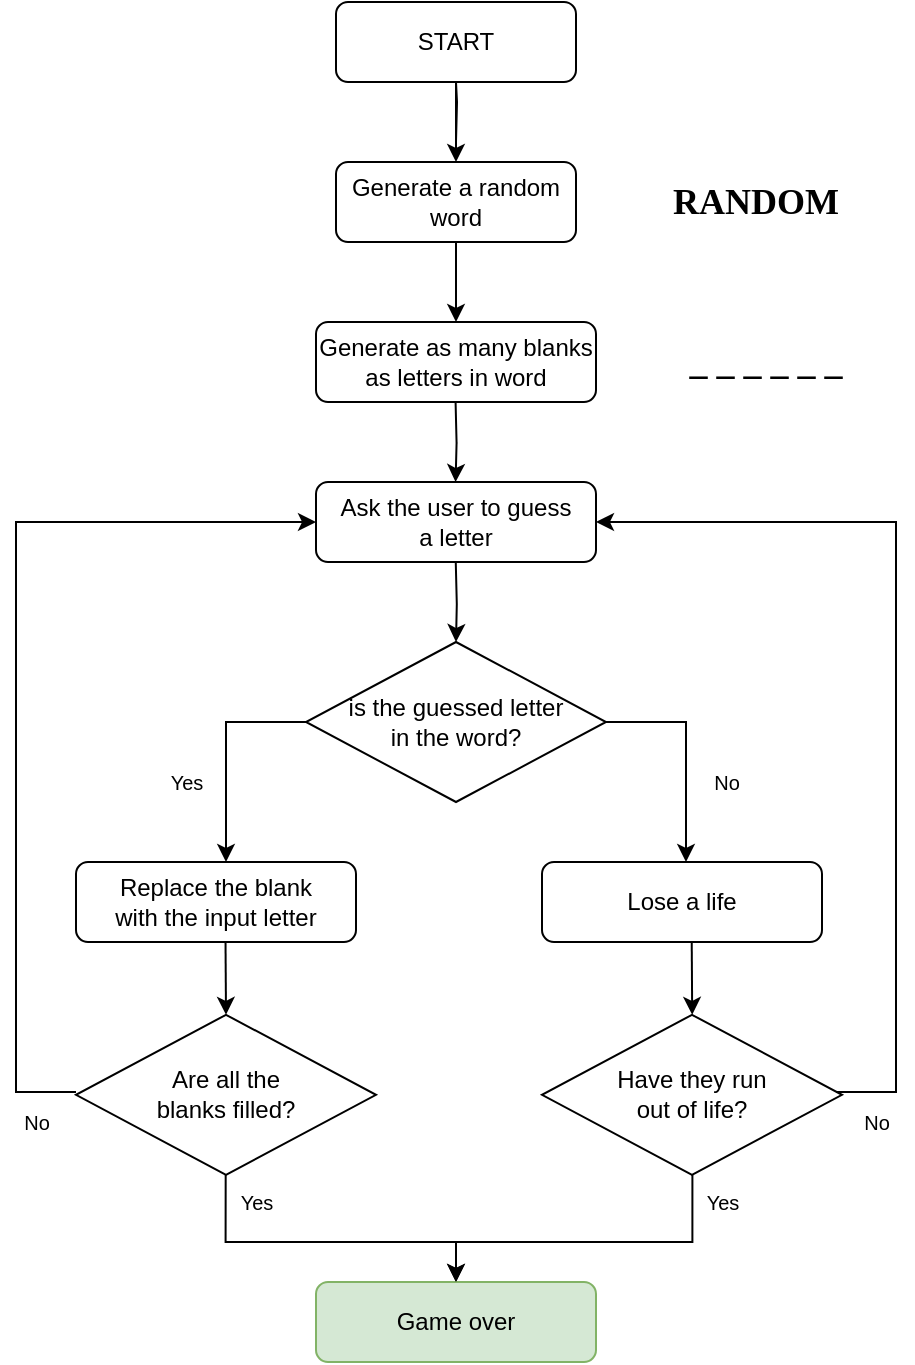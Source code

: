 <mxfile version="20.7.4" type="device"><diagram id="C5RBs43oDa-KdzZeNtuy" name="Page-1"><mxGraphModel dx="1041" dy="768" grid="1" gridSize="10" guides="1" tooltips="1" connect="1" arrows="1" fold="1" page="1" pageScale="1" pageWidth="827" pageHeight="1169" math="0" shadow="0"><root><mxCell id="WIyWlLk6GJQsqaUBKTNV-0"/><mxCell id="WIyWlLk6GJQsqaUBKTNV-1" parent="WIyWlLk6GJQsqaUBKTNV-0"/><mxCell id="RpepogOgGVeuufFwAlPJ-3" value="" style="edgeStyle=orthogonalEdgeStyle;rounded=0;orthogonalLoop=1;jettySize=auto;html=1;" edge="1" parent="WIyWlLk6GJQsqaUBKTNV-1" source="WIyWlLk6GJQsqaUBKTNV-3"><mxGeometry relative="1" as="geometry"><mxPoint x="300" y="120" as="targetPoint"/></mxGeometry></mxCell><mxCell id="WIyWlLk6GJQsqaUBKTNV-3" value="START" style="rounded=1;whiteSpace=wrap;html=1;fontSize=12;glass=0;strokeWidth=1;shadow=0;" parent="WIyWlLk6GJQsqaUBKTNV-1" vertex="1"><mxGeometry x="240" y="40" width="120" height="40" as="geometry"/></mxCell><mxCell id="WIyWlLk6GJQsqaUBKTNV-4" value="" style="rounded=0;html=1;jettySize=auto;orthogonalLoop=1;fontSize=11;endArrow=classic;endFill=1;strokeWidth=1;shadow=0;labelBackgroundColor=none;edgeStyle=orthogonalEdgeStyle;exitX=0.5;exitY=1;exitDx=0;exitDy=0;" parent="WIyWlLk6GJQsqaUBKTNV-1" source="RpepogOgGVeuufFwAlPJ-4" edge="1"><mxGeometry y="20" relative="1" as="geometry"><mxPoint as="offset"/><mxPoint x="300" y="210" as="sourcePoint"/><mxPoint x="300" y="200" as="targetPoint"/></mxGeometry></mxCell><mxCell id="RpepogOgGVeuufFwAlPJ-6" value="" style="edgeStyle=orthogonalEdgeStyle;rounded=0;orthogonalLoop=1;jettySize=auto;html=1;endArrow=none;endFill=0;" edge="1" parent="WIyWlLk6GJQsqaUBKTNV-1" target="WIyWlLk6GJQsqaUBKTNV-3"><mxGeometry relative="1" as="geometry"><mxPoint x="300" y="110" as="sourcePoint"/></mxGeometry></mxCell><mxCell id="RpepogOgGVeuufFwAlPJ-4" value="Generate a random word" style="rounded=1;whiteSpace=wrap;html=1;" vertex="1" parent="WIyWlLk6GJQsqaUBKTNV-1"><mxGeometry x="240" y="120" width="120" height="40" as="geometry"/></mxCell><mxCell id="RpepogOgGVeuufFwAlPJ-5" value="Generate as many blanks as letters in word" style="rounded=1;whiteSpace=wrap;html=1;" vertex="1" parent="WIyWlLk6GJQsqaUBKTNV-1"><mxGeometry x="230" y="200" width="140" height="40" as="geometry"/></mxCell><mxCell id="RpepogOgGVeuufFwAlPJ-7" value="" style="rounded=0;html=1;jettySize=auto;orthogonalLoop=1;fontSize=11;endArrow=classic;endFill=1;strokeWidth=1;shadow=0;labelBackgroundColor=none;edgeStyle=orthogonalEdgeStyle;exitX=0.5;exitY=1;exitDx=0;exitDy=0;" edge="1" parent="WIyWlLk6GJQsqaUBKTNV-1"><mxGeometry y="20" relative="1" as="geometry"><mxPoint as="offset"/><mxPoint x="299.79" y="240" as="sourcePoint"/><mxPoint x="299.79" y="280" as="targetPoint"/></mxGeometry></mxCell><mxCell id="RpepogOgGVeuufFwAlPJ-8" value="Ask the user to guess&lt;br&gt;a letter" style="rounded=1;whiteSpace=wrap;html=1;" vertex="1" parent="WIyWlLk6GJQsqaUBKTNV-1"><mxGeometry x="230" y="280" width="140" height="40" as="geometry"/></mxCell><mxCell id="RpepogOgGVeuufFwAlPJ-9" value="" style="rounded=0;html=1;jettySize=auto;orthogonalLoop=1;fontSize=11;endArrow=classic;endFill=1;strokeWidth=1;shadow=0;labelBackgroundColor=none;edgeStyle=orthogonalEdgeStyle;exitX=0;exitY=0.5;exitDx=0;exitDy=0;" edge="1" parent="WIyWlLk6GJQsqaUBKTNV-1" source="RpepogOgGVeuufFwAlPJ-13"><mxGeometry y="20" relative="1" as="geometry"><mxPoint as="offset"/><mxPoint x="185.0" y="300" as="sourcePoint"/><mxPoint x="185" y="470" as="targetPoint"/><Array as="points"><mxPoint x="185" y="400"/></Array></mxGeometry></mxCell><mxCell id="RpepogOgGVeuufFwAlPJ-14" value="Yes" style="edgeLabel;html=1;align=center;verticalAlign=middle;resizable=0;points=[];fontSize=10;fontFamily=Helvetica;" vertex="1" connectable="0" parent="RpepogOgGVeuufFwAlPJ-9"><mxGeometry x="-0.076" y="1" relative="1" as="geometry"><mxPoint x="-21" y="19" as="offset"/></mxGeometry></mxCell><mxCell id="RpepogOgGVeuufFwAlPJ-10" value="&lt;h2&gt;&lt;font face=&quot;Comic Sans MS&quot;&gt;RANDOM&lt;/font&gt;&lt;/h2&gt;" style="text;html=1;strokeColor=none;fillColor=none;align=center;verticalAlign=middle;whiteSpace=wrap;rounded=0;" vertex="1" parent="WIyWlLk6GJQsqaUBKTNV-1"><mxGeometry x="400" y="125" width="100" height="30" as="geometry"/></mxCell><mxCell id="RpepogOgGVeuufFwAlPJ-11" value="&lt;h2&gt;&lt;font face=&quot;Comic Sans MS&quot;&gt;_ _ _ _ _ _&lt;/font&gt;&lt;/h2&gt;" style="text;html=1;strokeColor=none;fillColor=none;align=center;verticalAlign=middle;whiteSpace=wrap;rounded=0;" vertex="1" parent="WIyWlLk6GJQsqaUBKTNV-1"><mxGeometry x="400" y="205" width="110" height="30" as="geometry"/></mxCell><mxCell id="RpepogOgGVeuufFwAlPJ-12" value="" style="rounded=0;html=1;jettySize=auto;orthogonalLoop=1;fontSize=11;endArrow=classic;endFill=1;strokeWidth=1;shadow=0;labelBackgroundColor=none;edgeStyle=orthogonalEdgeStyle;exitX=0.5;exitY=1;exitDx=0;exitDy=0;" edge="1" parent="WIyWlLk6GJQsqaUBKTNV-1" target="RpepogOgGVeuufFwAlPJ-13"><mxGeometry y="20" relative="1" as="geometry"><mxPoint as="offset"/><mxPoint x="299.88" y="320" as="sourcePoint"/><mxPoint x="299.88" y="360" as="targetPoint"/></mxGeometry></mxCell><mxCell id="RpepogOgGVeuufFwAlPJ-13" value="&lt;p&gt;is the guessed letter&lt;br&gt;in the word?&lt;/p&gt;" style="rhombus;whiteSpace=wrap;html=1;fontFamily=Helvetica;fontSize=12;" vertex="1" parent="WIyWlLk6GJQsqaUBKTNV-1"><mxGeometry x="225" y="360" width="150" height="80" as="geometry"/></mxCell><mxCell id="RpepogOgGVeuufFwAlPJ-15" value="" style="rounded=0;html=1;jettySize=auto;orthogonalLoop=1;fontSize=11;endArrow=classic;endFill=1;strokeWidth=1;shadow=0;labelBackgroundColor=none;edgeStyle=orthogonalEdgeStyle;exitX=0;exitY=0.5;exitDx=0;exitDy=0;" edge="1" parent="WIyWlLk6GJQsqaUBKTNV-1"><mxGeometry y="20" relative="1" as="geometry"><mxPoint as="offset"/><mxPoint x="375" y="400" as="sourcePoint"/><mxPoint x="415" y="470" as="targetPoint"/><Array as="points"><mxPoint x="415" y="400"/></Array></mxGeometry></mxCell><mxCell id="RpepogOgGVeuufFwAlPJ-16" value="No" style="edgeLabel;html=1;align=center;verticalAlign=middle;resizable=0;points=[];fontSize=10;fontFamily=Helvetica;" vertex="1" connectable="0" parent="RpepogOgGVeuufFwAlPJ-15"><mxGeometry x="-0.076" y="1" relative="1" as="geometry"><mxPoint x="19" y="19" as="offset"/></mxGeometry></mxCell><mxCell id="RpepogOgGVeuufFwAlPJ-17" value="Replace the blank&lt;br&gt;with the input letter" style="rounded=1;whiteSpace=wrap;html=1;" vertex="1" parent="WIyWlLk6GJQsqaUBKTNV-1"><mxGeometry x="110" y="470" width="140" height="40" as="geometry"/></mxCell><mxCell id="RpepogOgGVeuufFwAlPJ-18" value="Lose a life" style="rounded=1;whiteSpace=wrap;html=1;" vertex="1" parent="WIyWlLk6GJQsqaUBKTNV-1"><mxGeometry x="343" y="470" width="140" height="40" as="geometry"/></mxCell><mxCell id="RpepogOgGVeuufFwAlPJ-19" value="&lt;p&gt;Are all the&lt;br&gt;blanks filled?&lt;/p&gt;" style="rhombus;whiteSpace=wrap;html=1;fontFamily=Helvetica;fontSize=12;" vertex="1" parent="WIyWlLk6GJQsqaUBKTNV-1"><mxGeometry x="110" y="546.4" width="150" height="80" as="geometry"/></mxCell><mxCell id="RpepogOgGVeuufFwAlPJ-21" value="" style="rounded=0;html=1;jettySize=auto;orthogonalLoop=1;fontSize=11;endArrow=classic;endFill=1;strokeWidth=1;shadow=0;labelBackgroundColor=none;edgeStyle=orthogonalEdgeStyle;exitX=0.534;exitY=0.965;exitDx=0;exitDy=0;exitPerimeter=0;entryX=0.5;entryY=0;entryDx=0;entryDy=0;" edge="1" parent="WIyWlLk6GJQsqaUBKTNV-1" target="RpepogOgGVeuufFwAlPJ-19"><mxGeometry y="20" relative="1" as="geometry"><mxPoint as="offset"/><mxPoint x="184.76" y="510.0" as="sourcePoint"/><mxPoint x="180.12" y="561.4" as="targetPoint"/></mxGeometry></mxCell><mxCell id="RpepogOgGVeuufFwAlPJ-22" value="&lt;p&gt;Have they run&lt;br&gt;out of life?&lt;/p&gt;" style="rhombus;whiteSpace=wrap;html=1;fontFamily=Helvetica;fontSize=12;" vertex="1" parent="WIyWlLk6GJQsqaUBKTNV-1"><mxGeometry x="343" y="546.4" width="150" height="80" as="geometry"/></mxCell><mxCell id="RpepogOgGVeuufFwAlPJ-23" value="" style="rounded=0;html=1;jettySize=auto;orthogonalLoop=1;fontSize=11;endArrow=classic;endFill=1;strokeWidth=1;shadow=0;labelBackgroundColor=none;edgeStyle=orthogonalEdgeStyle;exitX=0.534;exitY=0.965;exitDx=0;exitDy=0;exitPerimeter=0;entryX=0.5;entryY=0;entryDx=0;entryDy=0;" edge="1" parent="WIyWlLk6GJQsqaUBKTNV-1"><mxGeometry y="20" relative="1" as="geometry"><mxPoint as="offset"/><mxPoint x="417.86" y="510.0" as="sourcePoint"/><mxPoint x="418.1" y="546.4" as="targetPoint"/></mxGeometry></mxCell><mxCell id="RpepogOgGVeuufFwAlPJ-24" value="" style="rounded=0;html=1;jettySize=auto;orthogonalLoop=1;fontSize=11;endArrow=classic;endFill=1;strokeWidth=1;shadow=0;labelBackgroundColor=none;edgeStyle=orthogonalEdgeStyle;exitX=0.534;exitY=0.965;exitDx=0;exitDy=0;exitPerimeter=0;entryX=0;entryY=0.5;entryDx=0;entryDy=0;" edge="1" parent="WIyWlLk6GJQsqaUBKTNV-1" target="RpepogOgGVeuufFwAlPJ-8"><mxGeometry y="20" relative="1" as="geometry"><mxPoint as="offset"/><mxPoint x="110.0" y="585.0" as="sourcePoint"/><mxPoint x="160" y="390" as="targetPoint"/><Array as="points"><mxPoint x="80" y="585"/><mxPoint x="80" y="300"/></Array></mxGeometry></mxCell><mxCell id="RpepogOgGVeuufFwAlPJ-25" value="" style="rounded=0;html=1;jettySize=auto;orthogonalLoop=1;fontSize=11;endArrow=classic;endFill=1;strokeWidth=1;shadow=0;labelBackgroundColor=none;edgeStyle=orthogonalEdgeStyle;exitX=0.534;exitY=0.965;exitDx=0;exitDy=0;exitPerimeter=0;entryX=0;entryY=0.5;entryDx=0;entryDy=0;" edge="1" parent="WIyWlLk6GJQsqaUBKTNV-1"><mxGeometry y="20" relative="1" as="geometry"><mxPoint as="offset"/><mxPoint x="490" y="585.0" as="sourcePoint"/><mxPoint x="370" y="300" as="targetPoint"/><Array as="points"><mxPoint x="520" y="585"/><mxPoint x="520" y="300"/></Array></mxGeometry></mxCell><mxCell id="RpepogOgGVeuufFwAlPJ-26" value="Yes" style="edgeLabel;html=1;align=center;verticalAlign=middle;resizable=0;points=[];fontSize=10;fontFamily=Helvetica;" vertex="1" connectable="0" parent="WIyWlLk6GJQsqaUBKTNV-1"><mxGeometry x="200" y="640" as="geometry"/></mxCell><mxCell id="RpepogOgGVeuufFwAlPJ-27" value="" style="rounded=0;html=1;jettySize=auto;orthogonalLoop=1;fontSize=11;endArrow=classic;endFill=1;strokeWidth=1;shadow=0;labelBackgroundColor=none;edgeStyle=orthogonalEdgeStyle;exitX=0.534;exitY=0.965;exitDx=0;exitDy=0;exitPerimeter=0;entryX=0.5;entryY=0;entryDx=0;entryDy=0;" edge="1" parent="WIyWlLk6GJQsqaUBKTNV-1" target="RpepogOgGVeuufFwAlPJ-33"><mxGeometry y="20" relative="1" as="geometry"><mxPoint as="offset"/><mxPoint x="184.84" y="626.4" as="sourcePoint"/><mxPoint x="185.08" y="662.8" as="targetPoint"/><Array as="points"><mxPoint x="185" y="660"/><mxPoint x="300" y="660"/></Array></mxGeometry></mxCell><mxCell id="RpepogOgGVeuufFwAlPJ-28" value="No" style="edgeLabel;html=1;align=center;verticalAlign=middle;resizable=0;points=[];fontSize=10;fontFamily=Helvetica;" vertex="1" connectable="0" parent="WIyWlLk6GJQsqaUBKTNV-1"><mxGeometry x="90" y="599.998" as="geometry"/></mxCell><mxCell id="RpepogOgGVeuufFwAlPJ-29" value="No" style="edgeLabel;html=1;align=center;verticalAlign=middle;resizable=0;points=[];fontSize=10;fontFamily=Helvetica;" vertex="1" connectable="0" parent="WIyWlLk6GJQsqaUBKTNV-1"><mxGeometry x="510" y="599.998" as="geometry"/></mxCell><mxCell id="RpepogOgGVeuufFwAlPJ-31" value="Yes" style="edgeLabel;html=1;align=center;verticalAlign=middle;resizable=0;points=[];fontSize=10;fontFamily=Helvetica;" vertex="1" connectable="0" parent="WIyWlLk6GJQsqaUBKTNV-1"><mxGeometry x="433.16" y="640" as="geometry"/></mxCell><mxCell id="RpepogOgGVeuufFwAlPJ-33" value="Game over" style="rounded=1;whiteSpace=wrap;html=1;fillColor=#d5e8d4;strokeColor=#82b366;" vertex="1" parent="WIyWlLk6GJQsqaUBKTNV-1"><mxGeometry x="230" y="680" width="140" height="40" as="geometry"/></mxCell><mxCell id="RpepogOgGVeuufFwAlPJ-34" value="" style="rounded=0;html=1;jettySize=auto;orthogonalLoop=1;fontSize=11;endArrow=classic;endFill=1;strokeWidth=1;shadow=0;labelBackgroundColor=none;edgeStyle=orthogonalEdgeStyle;exitX=0.534;exitY=0.965;exitDx=0;exitDy=0;exitPerimeter=0;entryX=0.5;entryY=0;entryDx=0;entryDy=0;" edge="1" parent="WIyWlLk6GJQsqaUBKTNV-1" target="RpepogOgGVeuufFwAlPJ-33"><mxGeometry y="20" relative="1" as="geometry"><mxPoint as="offset"/><mxPoint x="418.204" y="626.4" as="sourcePoint"/><mxPoint x="303.044" y="680" as="targetPoint"/><Array as="points"><mxPoint x="418" y="660"/><mxPoint x="300" y="660"/></Array></mxGeometry></mxCell></root></mxGraphModel></diagram></mxfile>